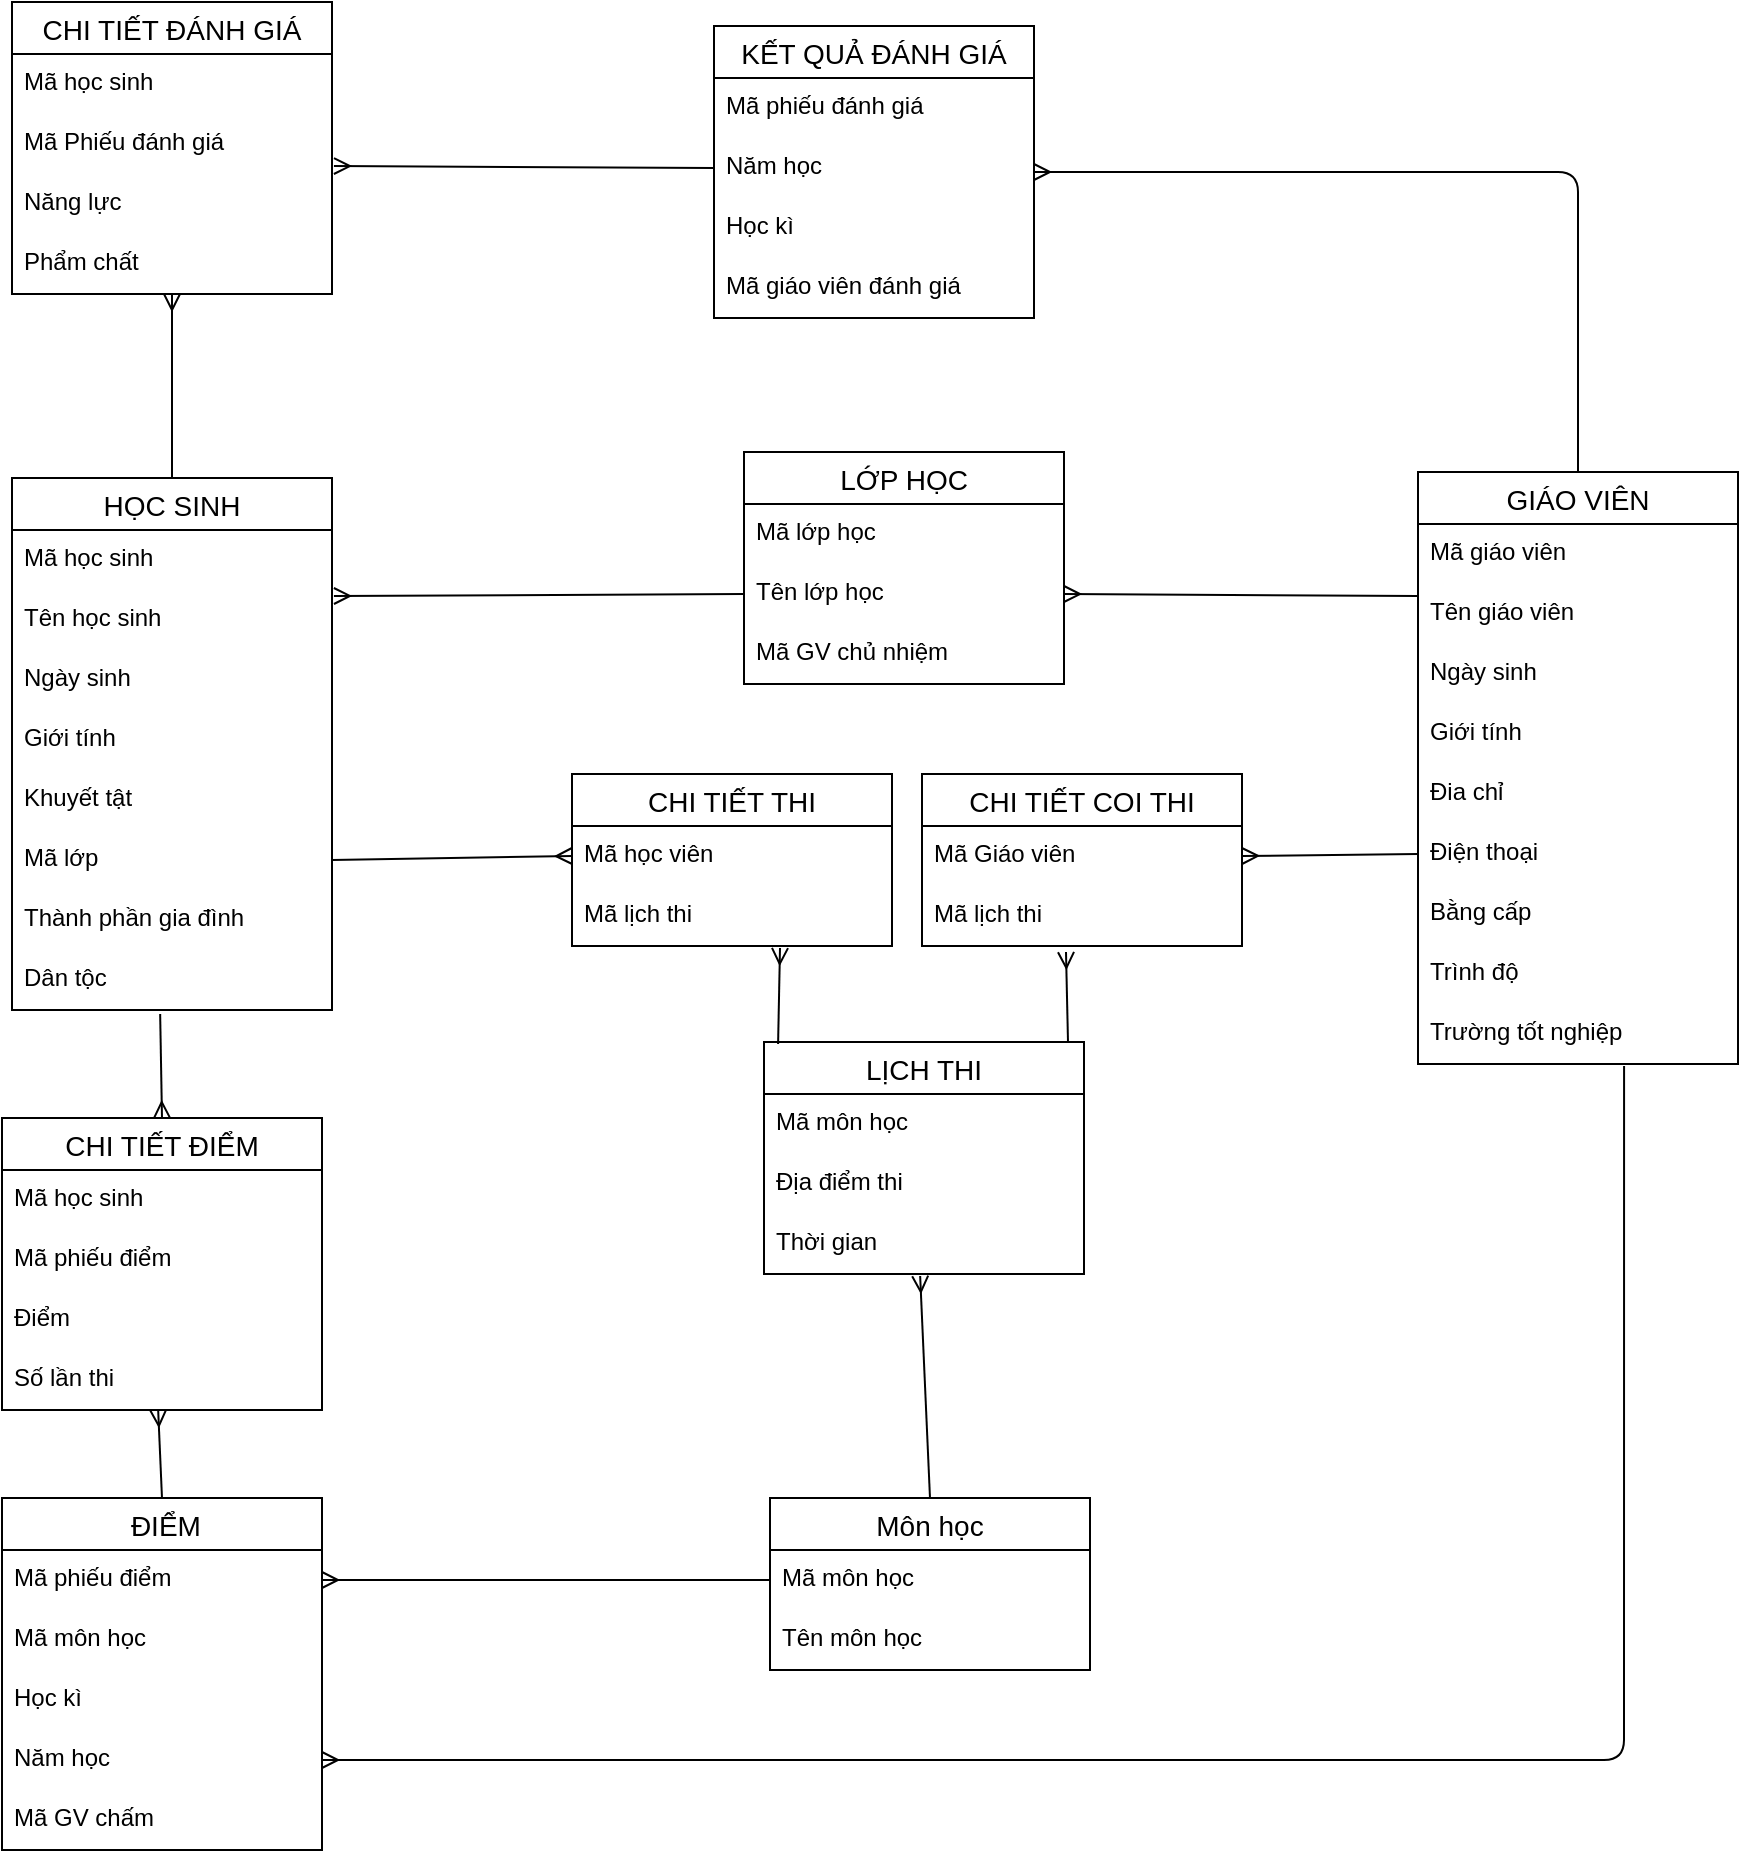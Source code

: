 <mxfile version="14.5.4" type="github">
  <diagram id="B0VGPlCqBH76h4DqBEp2" name="Page-1">
    <mxGraphModel dx="1369" dy="776" grid="0" gridSize="10" guides="1" tooltips="1" connect="1" arrows="1" fold="1" page="1" pageScale="1" pageWidth="1100" pageHeight="1700" background="#ffffff" math="0" shadow="0">
      <root>
        <mxCell id="0" />
        <mxCell id="1" parent="0" />
        <mxCell id="B4TFPBKWCkSjGvdhpC7C-1" value="HỌC SINH" style="swimlane;fontStyle=0;childLayout=stackLayout;horizontal=1;startSize=26;horizontalStack=0;resizeParent=1;resizeParentMax=0;resizeLast=0;collapsible=1;marginBottom=0;align=center;fontSize=14;" vertex="1" parent="1">
          <mxGeometry x="131" y="393" width="160" height="266" as="geometry" />
        </mxCell>
        <mxCell id="B4TFPBKWCkSjGvdhpC7C-2" value="Mã học sinh" style="text;strokeColor=none;fillColor=none;spacingLeft=4;spacingRight=4;overflow=hidden;rotatable=0;points=[[0,0.5],[1,0.5]];portConstraint=eastwest;fontSize=12;fontStyle=0" vertex="1" parent="B4TFPBKWCkSjGvdhpC7C-1">
          <mxGeometry y="26" width="160" height="30" as="geometry" />
        </mxCell>
        <mxCell id="B4TFPBKWCkSjGvdhpC7C-3" value="Tên học sinh" style="text;strokeColor=none;fillColor=none;spacingLeft=4;spacingRight=4;overflow=hidden;rotatable=0;points=[[0,0.5],[1,0.5]];portConstraint=eastwest;fontSize=12;" vertex="1" parent="B4TFPBKWCkSjGvdhpC7C-1">
          <mxGeometry y="56" width="160" height="30" as="geometry" />
        </mxCell>
        <mxCell id="B4TFPBKWCkSjGvdhpC7C-4" value="Ngày sinh" style="text;strokeColor=none;fillColor=none;spacingLeft=4;spacingRight=4;overflow=hidden;rotatable=0;points=[[0,0.5],[1,0.5]];portConstraint=eastwest;fontSize=12;" vertex="1" parent="B4TFPBKWCkSjGvdhpC7C-1">
          <mxGeometry y="86" width="160" height="30" as="geometry" />
        </mxCell>
        <mxCell id="B4TFPBKWCkSjGvdhpC7C-5" value="Giới tính" style="text;strokeColor=none;fillColor=none;spacingLeft=4;spacingRight=4;overflow=hidden;rotatable=0;points=[[0,0.5],[1,0.5]];portConstraint=eastwest;fontSize=12;" vertex="1" parent="B4TFPBKWCkSjGvdhpC7C-1">
          <mxGeometry y="116" width="160" height="30" as="geometry" />
        </mxCell>
        <mxCell id="B4TFPBKWCkSjGvdhpC7C-6" value="Khuyết tật" style="text;strokeColor=none;fillColor=none;spacingLeft=4;spacingRight=4;overflow=hidden;rotatable=0;points=[[0,0.5],[1,0.5]];portConstraint=eastwest;fontSize=12;" vertex="1" parent="B4TFPBKWCkSjGvdhpC7C-1">
          <mxGeometry y="146" width="160" height="30" as="geometry" />
        </mxCell>
        <mxCell id="B4TFPBKWCkSjGvdhpC7C-7" value="Mã lớp" style="text;strokeColor=none;fillColor=none;spacingLeft=4;spacingRight=4;overflow=hidden;rotatable=0;points=[[0,0.5],[1,0.5]];portConstraint=eastwest;fontSize=12;" vertex="1" parent="B4TFPBKWCkSjGvdhpC7C-1">
          <mxGeometry y="176" width="160" height="30" as="geometry" />
        </mxCell>
        <mxCell id="B4TFPBKWCkSjGvdhpC7C-8" value="Thành phần gia đình" style="text;strokeColor=none;fillColor=none;spacingLeft=4;spacingRight=4;overflow=hidden;rotatable=0;points=[[0,0.5],[1,0.5]];portConstraint=eastwest;fontSize=12;" vertex="1" parent="B4TFPBKWCkSjGvdhpC7C-1">
          <mxGeometry y="206" width="160" height="30" as="geometry" />
        </mxCell>
        <mxCell id="B4TFPBKWCkSjGvdhpC7C-9" value="Dân tộc" style="text;strokeColor=none;fillColor=none;spacingLeft=4;spacingRight=4;overflow=hidden;rotatable=0;points=[[0,0.5],[1,0.5]];portConstraint=eastwest;fontSize=12;" vertex="1" parent="B4TFPBKWCkSjGvdhpC7C-1">
          <mxGeometry y="236" width="160" height="30" as="geometry" />
        </mxCell>
        <mxCell id="B4TFPBKWCkSjGvdhpC7C-10" value="GIÁO VIÊN" style="swimlane;fontStyle=0;childLayout=stackLayout;horizontal=1;startSize=26;horizontalStack=0;resizeParent=1;resizeParentMax=0;resizeLast=0;collapsible=1;marginBottom=0;align=center;fontSize=14;" vertex="1" parent="1">
          <mxGeometry x="834" y="390" width="160" height="296" as="geometry" />
        </mxCell>
        <mxCell id="B4TFPBKWCkSjGvdhpC7C-11" value="Mã giáo viên" style="text;strokeColor=none;fillColor=none;spacingLeft=4;spacingRight=4;overflow=hidden;rotatable=0;points=[[0,0.5],[1,0.5]];portConstraint=eastwest;fontSize=12;fontStyle=0" vertex="1" parent="B4TFPBKWCkSjGvdhpC7C-10">
          <mxGeometry y="26" width="160" height="30" as="geometry" />
        </mxCell>
        <mxCell id="B4TFPBKWCkSjGvdhpC7C-12" value="Tên giáo viên" style="text;strokeColor=none;fillColor=none;spacingLeft=4;spacingRight=4;overflow=hidden;rotatable=0;points=[[0,0.5],[1,0.5]];portConstraint=eastwest;fontSize=12;" vertex="1" parent="B4TFPBKWCkSjGvdhpC7C-10">
          <mxGeometry y="56" width="160" height="30" as="geometry" />
        </mxCell>
        <mxCell id="B4TFPBKWCkSjGvdhpC7C-13" value="Ngày sinh" style="text;strokeColor=none;fillColor=none;spacingLeft=4;spacingRight=4;overflow=hidden;rotatable=0;points=[[0,0.5],[1,0.5]];portConstraint=eastwest;fontSize=12;" vertex="1" parent="B4TFPBKWCkSjGvdhpC7C-10">
          <mxGeometry y="86" width="160" height="30" as="geometry" />
        </mxCell>
        <mxCell id="B4TFPBKWCkSjGvdhpC7C-14" value="Giới tính" style="text;strokeColor=none;fillColor=none;spacingLeft=4;spacingRight=4;overflow=hidden;rotatable=0;points=[[0,0.5],[1,0.5]];portConstraint=eastwest;fontSize=12;" vertex="1" parent="B4TFPBKWCkSjGvdhpC7C-10">
          <mxGeometry y="116" width="160" height="30" as="geometry" />
        </mxCell>
        <mxCell id="B4TFPBKWCkSjGvdhpC7C-15" value="Đia chỉ" style="text;strokeColor=none;fillColor=none;spacingLeft=4;spacingRight=4;overflow=hidden;rotatable=0;points=[[0,0.5],[1,0.5]];portConstraint=eastwest;fontSize=12;" vertex="1" parent="B4TFPBKWCkSjGvdhpC7C-10">
          <mxGeometry y="146" width="160" height="30" as="geometry" />
        </mxCell>
        <mxCell id="B4TFPBKWCkSjGvdhpC7C-16" value="Điện thoại" style="text;strokeColor=none;fillColor=none;spacingLeft=4;spacingRight=4;overflow=hidden;rotatable=0;points=[[0,0.5],[1,0.5]];portConstraint=eastwest;fontSize=12;" vertex="1" parent="B4TFPBKWCkSjGvdhpC7C-10">
          <mxGeometry y="176" width="160" height="30" as="geometry" />
        </mxCell>
        <mxCell id="B4TFPBKWCkSjGvdhpC7C-17" value="Bằng cấp" style="text;strokeColor=none;fillColor=none;spacingLeft=4;spacingRight=4;overflow=hidden;rotatable=0;points=[[0,0.5],[1,0.5]];portConstraint=eastwest;fontSize=12;" vertex="1" parent="B4TFPBKWCkSjGvdhpC7C-10">
          <mxGeometry y="206" width="160" height="30" as="geometry" />
        </mxCell>
        <mxCell id="B4TFPBKWCkSjGvdhpC7C-18" value="Trình độ" style="text;strokeColor=none;fillColor=none;spacingLeft=4;spacingRight=4;overflow=hidden;rotatable=0;points=[[0,0.5],[1,0.5]];portConstraint=eastwest;fontSize=12;" vertex="1" parent="B4TFPBKWCkSjGvdhpC7C-10">
          <mxGeometry y="236" width="160" height="30" as="geometry" />
        </mxCell>
        <mxCell id="B4TFPBKWCkSjGvdhpC7C-19" value="Trường tốt nghiệp" style="text;strokeColor=none;fillColor=none;spacingLeft=4;spacingRight=4;overflow=hidden;rotatable=0;points=[[0,0.5],[1,0.5]];portConstraint=eastwest;fontSize=12;" vertex="1" parent="B4TFPBKWCkSjGvdhpC7C-10">
          <mxGeometry y="266" width="160" height="30" as="geometry" />
        </mxCell>
        <mxCell id="B4TFPBKWCkSjGvdhpC7C-20" value="LỚP HỌC" style="swimlane;fontStyle=0;childLayout=stackLayout;horizontal=1;startSize=26;horizontalStack=0;resizeParent=1;resizeParentMax=0;resizeLast=0;collapsible=1;marginBottom=0;align=center;fontSize=14;" vertex="1" parent="1">
          <mxGeometry x="497" y="380" width="160" height="116" as="geometry" />
        </mxCell>
        <mxCell id="B4TFPBKWCkSjGvdhpC7C-21" value="Mã lớp học" style="text;strokeColor=none;fillColor=none;spacingLeft=4;spacingRight=4;overflow=hidden;rotatable=0;points=[[0,0.5],[1,0.5]];portConstraint=eastwest;fontSize=12;fontStyle=0" vertex="1" parent="B4TFPBKWCkSjGvdhpC7C-20">
          <mxGeometry y="26" width="160" height="30" as="geometry" />
        </mxCell>
        <mxCell id="B4TFPBKWCkSjGvdhpC7C-22" value="Tên lớp học" style="text;strokeColor=none;fillColor=none;spacingLeft=4;spacingRight=4;overflow=hidden;rotatable=0;points=[[0,0.5],[1,0.5]];portConstraint=eastwest;fontSize=12;" vertex="1" parent="B4TFPBKWCkSjGvdhpC7C-20">
          <mxGeometry y="56" width="160" height="30" as="geometry" />
        </mxCell>
        <mxCell id="B4TFPBKWCkSjGvdhpC7C-23" value="Mã GV chủ nhiệm" style="text;strokeColor=none;fillColor=none;spacingLeft=4;spacingRight=4;overflow=hidden;rotatable=0;points=[[0,0.5],[1,0.5]];portConstraint=eastwest;fontSize=12;" vertex="1" parent="B4TFPBKWCkSjGvdhpC7C-20">
          <mxGeometry y="86" width="160" height="30" as="geometry" />
        </mxCell>
        <mxCell id="B4TFPBKWCkSjGvdhpC7C-24" value="Môn học" style="swimlane;fontStyle=0;childLayout=stackLayout;horizontal=1;startSize=26;horizontalStack=0;resizeParent=1;resizeParentMax=0;resizeLast=0;collapsible=1;marginBottom=0;align=center;fontSize=14;" vertex="1" parent="1">
          <mxGeometry x="510" y="903" width="160" height="86" as="geometry" />
        </mxCell>
        <mxCell id="B4TFPBKWCkSjGvdhpC7C-25" value="Mã môn học" style="text;strokeColor=none;fillColor=none;spacingLeft=4;spacingRight=4;overflow=hidden;rotatable=0;points=[[0,0.5],[1,0.5]];portConstraint=eastwest;fontSize=12;fontStyle=0" vertex="1" parent="B4TFPBKWCkSjGvdhpC7C-24">
          <mxGeometry y="26" width="160" height="30" as="geometry" />
        </mxCell>
        <mxCell id="B4TFPBKWCkSjGvdhpC7C-26" value="Tên môn học" style="text;strokeColor=none;fillColor=none;spacingLeft=4;spacingRight=4;overflow=hidden;rotatable=0;points=[[0,0.5],[1,0.5]];portConstraint=eastwest;fontSize=12;" vertex="1" parent="B4TFPBKWCkSjGvdhpC7C-24">
          <mxGeometry y="56" width="160" height="30" as="geometry" />
        </mxCell>
        <mxCell id="B4TFPBKWCkSjGvdhpC7C-45" value="LỊCH THI" style="swimlane;fontStyle=0;childLayout=stackLayout;horizontal=1;startSize=26;horizontalStack=0;resizeParent=1;resizeParentMax=0;resizeLast=0;collapsible=1;marginBottom=0;align=center;fontSize=14;" vertex="1" parent="1">
          <mxGeometry x="507" y="675" width="160" height="116" as="geometry" />
        </mxCell>
        <mxCell id="B4TFPBKWCkSjGvdhpC7C-46" value="Mã môn học" style="text;strokeColor=none;fillColor=none;spacingLeft=4;spacingRight=4;overflow=hidden;rotatable=0;points=[[0,0.5],[1,0.5]];portConstraint=eastwest;fontSize=12;" vertex="1" parent="B4TFPBKWCkSjGvdhpC7C-45">
          <mxGeometry y="26" width="160" height="30" as="geometry" />
        </mxCell>
        <mxCell id="B4TFPBKWCkSjGvdhpC7C-47" value="Địa điểm thi" style="text;strokeColor=none;fillColor=none;spacingLeft=4;spacingRight=4;overflow=hidden;rotatable=0;points=[[0,0.5],[1,0.5]];portConstraint=eastwest;fontSize=12;" vertex="1" parent="B4TFPBKWCkSjGvdhpC7C-45">
          <mxGeometry y="56" width="160" height="30" as="geometry" />
        </mxCell>
        <mxCell id="B4TFPBKWCkSjGvdhpC7C-48" value="Thời gian" style="text;strokeColor=none;fillColor=none;spacingLeft=4;spacingRight=4;overflow=hidden;rotatable=0;points=[[0,0.5],[1,0.5]];portConstraint=eastwest;fontSize=12;" vertex="1" parent="B4TFPBKWCkSjGvdhpC7C-45">
          <mxGeometry y="86" width="160" height="30" as="geometry" />
        </mxCell>
        <mxCell id="B4TFPBKWCkSjGvdhpC7C-49" value="CHI TIẾT COI THI" style="swimlane;fontStyle=0;childLayout=stackLayout;horizontal=1;startSize=26;horizontalStack=0;resizeParent=1;resizeParentMax=0;resizeLast=0;collapsible=1;marginBottom=0;align=center;fontSize=14;" vertex="1" parent="1">
          <mxGeometry x="586" y="541" width="160" height="86" as="geometry" />
        </mxCell>
        <mxCell id="B4TFPBKWCkSjGvdhpC7C-50" value="Mã Giáo viên" style="text;strokeColor=none;fillColor=none;spacingLeft=4;spacingRight=4;overflow=hidden;rotatable=0;points=[[0,0.5],[1,0.5]];portConstraint=eastwest;fontSize=12;" vertex="1" parent="B4TFPBKWCkSjGvdhpC7C-49">
          <mxGeometry y="26" width="160" height="30" as="geometry" />
        </mxCell>
        <mxCell id="B4TFPBKWCkSjGvdhpC7C-51" value="Mã lịch thi" style="text;strokeColor=none;fillColor=none;spacingLeft=4;spacingRight=4;overflow=hidden;rotatable=0;points=[[0,0.5],[1,0.5]];portConstraint=eastwest;fontSize=12;" vertex="1" parent="B4TFPBKWCkSjGvdhpC7C-49">
          <mxGeometry y="56" width="160" height="30" as="geometry" />
        </mxCell>
        <mxCell id="B4TFPBKWCkSjGvdhpC7C-52" value="CHI TIẾT THI" style="swimlane;fontStyle=0;childLayout=stackLayout;horizontal=1;startSize=26;horizontalStack=0;resizeParent=1;resizeParentMax=0;resizeLast=0;collapsible=1;marginBottom=0;align=center;fontSize=14;" vertex="1" parent="1">
          <mxGeometry x="411" y="541" width="160" height="86" as="geometry" />
        </mxCell>
        <mxCell id="B4TFPBKWCkSjGvdhpC7C-53" value="Mã học viên" style="text;strokeColor=none;fillColor=none;spacingLeft=4;spacingRight=4;overflow=hidden;rotatable=0;points=[[0,0.5],[1,0.5]];portConstraint=eastwest;fontSize=12;" vertex="1" parent="B4TFPBKWCkSjGvdhpC7C-52">
          <mxGeometry y="26" width="160" height="30" as="geometry" />
        </mxCell>
        <mxCell id="B4TFPBKWCkSjGvdhpC7C-54" value="Mã lịch thi" style="text;strokeColor=none;fillColor=none;spacingLeft=4;spacingRight=4;overflow=hidden;rotatable=0;points=[[0,0.5],[1,0.5]];portConstraint=eastwest;fontSize=12;" vertex="1" parent="B4TFPBKWCkSjGvdhpC7C-52">
          <mxGeometry y="56" width="160" height="30" as="geometry" />
        </mxCell>
        <mxCell id="B4TFPBKWCkSjGvdhpC7C-67" value=" ĐIỂM" style="swimlane;fontStyle=0;childLayout=stackLayout;horizontal=1;startSize=26;horizontalStack=0;resizeParent=1;resizeParentMax=0;resizeLast=0;collapsible=1;marginBottom=0;align=center;fontSize=14;" vertex="1" parent="1">
          <mxGeometry x="126" y="903" width="160" height="176" as="geometry" />
        </mxCell>
        <mxCell id="B4TFPBKWCkSjGvdhpC7C-105" value="Mã phiếu điểm" style="text;strokeColor=none;fillColor=none;spacingLeft=4;spacingRight=4;overflow=hidden;rotatable=0;points=[[0,0.5],[1,0.5]];portConstraint=eastwest;fontSize=12;" vertex="1" parent="B4TFPBKWCkSjGvdhpC7C-67">
          <mxGeometry y="26" width="160" height="30" as="geometry" />
        </mxCell>
        <mxCell id="B4TFPBKWCkSjGvdhpC7C-68" value="Mã môn học" style="text;strokeColor=none;fillColor=none;spacingLeft=4;spacingRight=4;overflow=hidden;rotatable=0;points=[[0,0.5],[1,0.5]];portConstraint=eastwest;fontSize=12;" vertex="1" parent="B4TFPBKWCkSjGvdhpC7C-67">
          <mxGeometry y="56" width="160" height="30" as="geometry" />
        </mxCell>
        <mxCell id="B4TFPBKWCkSjGvdhpC7C-69" value="Học kì" style="text;strokeColor=none;fillColor=none;spacingLeft=4;spacingRight=4;overflow=hidden;rotatable=0;points=[[0,0.5],[1,0.5]];portConstraint=eastwest;fontSize=12;" vertex="1" parent="B4TFPBKWCkSjGvdhpC7C-67">
          <mxGeometry y="86" width="160" height="30" as="geometry" />
        </mxCell>
        <mxCell id="B4TFPBKWCkSjGvdhpC7C-70" value="Năm học" style="text;strokeColor=none;fillColor=none;spacingLeft=4;spacingRight=4;overflow=hidden;rotatable=0;points=[[0,0.5],[1,0.5]];portConstraint=eastwest;fontSize=12;" vertex="1" parent="B4TFPBKWCkSjGvdhpC7C-67">
          <mxGeometry y="116" width="160" height="30" as="geometry" />
        </mxCell>
        <mxCell id="B4TFPBKWCkSjGvdhpC7C-71" value="Mã GV chấm" style="text;strokeColor=none;fillColor=none;spacingLeft=4;spacingRight=4;overflow=hidden;rotatable=0;points=[[0,0.5],[1,0.5]];portConstraint=eastwest;fontSize=12;" vertex="1" parent="B4TFPBKWCkSjGvdhpC7C-67">
          <mxGeometry y="146" width="160" height="30" as="geometry" />
        </mxCell>
        <mxCell id="B4TFPBKWCkSjGvdhpC7C-72" value="CHI TIẾT ĐIỂM" style="swimlane;fontStyle=0;childLayout=stackLayout;horizontal=1;startSize=26;horizontalStack=0;resizeParent=1;resizeParentMax=0;resizeLast=0;collapsible=1;marginBottom=0;align=center;fontSize=14;" vertex="1" parent="1">
          <mxGeometry x="126" y="713" width="160" height="146" as="geometry" />
        </mxCell>
        <mxCell id="B4TFPBKWCkSjGvdhpC7C-73" value="Mã học sinh" style="text;strokeColor=none;fillColor=none;spacingLeft=4;spacingRight=4;overflow=hidden;rotatable=0;points=[[0,0.5],[1,0.5]];portConstraint=eastwest;fontSize=12;" vertex="1" parent="B4TFPBKWCkSjGvdhpC7C-72">
          <mxGeometry y="26" width="160" height="30" as="geometry" />
        </mxCell>
        <mxCell id="B4TFPBKWCkSjGvdhpC7C-104" value="Mã phiếu điểm" style="text;strokeColor=none;fillColor=none;spacingLeft=4;spacingRight=4;overflow=hidden;rotatable=0;points=[[0,0.5],[1,0.5]];portConstraint=eastwest;fontSize=12;" vertex="1" parent="B4TFPBKWCkSjGvdhpC7C-72">
          <mxGeometry y="56" width="160" height="30" as="geometry" />
        </mxCell>
        <mxCell id="B4TFPBKWCkSjGvdhpC7C-74" value="Điểm" style="text;strokeColor=none;fillColor=none;spacingLeft=4;spacingRight=4;overflow=hidden;rotatable=0;points=[[0,0.5],[1,0.5]];portConstraint=eastwest;fontSize=12;" vertex="1" parent="B4TFPBKWCkSjGvdhpC7C-72">
          <mxGeometry y="86" width="160" height="30" as="geometry" />
        </mxCell>
        <mxCell id="B4TFPBKWCkSjGvdhpC7C-75" value="Số lần thi" style="text;strokeColor=none;fillColor=none;spacingLeft=4;spacingRight=4;overflow=hidden;rotatable=0;points=[[0,0.5],[1,0.5]];portConstraint=eastwest;fontSize=12;" vertex="1" parent="B4TFPBKWCkSjGvdhpC7C-72">
          <mxGeometry y="116" width="160" height="30" as="geometry" />
        </mxCell>
        <mxCell id="B4TFPBKWCkSjGvdhpC7C-82" value="KẾT QUẢ ĐÁNH GIÁ" style="swimlane;fontStyle=0;childLayout=stackLayout;horizontal=1;startSize=26;horizontalStack=0;resizeParent=1;resizeParentMax=0;resizeLast=0;collapsible=1;marginBottom=0;align=center;fontSize=14;" vertex="1" parent="1">
          <mxGeometry x="482" y="167" width="160" height="146" as="geometry" />
        </mxCell>
        <mxCell id="B4TFPBKWCkSjGvdhpC7C-83" value="Mã phiếu đánh giá" style="text;strokeColor=none;fillColor=none;spacingLeft=4;spacingRight=4;overflow=hidden;rotatable=0;points=[[0,0.5],[1,0.5]];portConstraint=eastwest;fontSize=12;" vertex="1" parent="B4TFPBKWCkSjGvdhpC7C-82">
          <mxGeometry y="26" width="160" height="30" as="geometry" />
        </mxCell>
        <mxCell id="B4TFPBKWCkSjGvdhpC7C-84" value="Năm học" style="text;strokeColor=none;fillColor=none;spacingLeft=4;spacingRight=4;overflow=hidden;rotatable=0;points=[[0,0.5],[1,0.5]];portConstraint=eastwest;fontSize=12;" vertex="1" parent="B4TFPBKWCkSjGvdhpC7C-82">
          <mxGeometry y="56" width="160" height="30" as="geometry" />
        </mxCell>
        <mxCell id="B4TFPBKWCkSjGvdhpC7C-85" value="Học kì" style="text;strokeColor=none;fillColor=none;spacingLeft=4;spacingRight=4;overflow=hidden;rotatable=0;points=[[0,0.5],[1,0.5]];portConstraint=eastwest;fontSize=12;" vertex="1" parent="B4TFPBKWCkSjGvdhpC7C-82">
          <mxGeometry y="86" width="160" height="30" as="geometry" />
        </mxCell>
        <mxCell id="B4TFPBKWCkSjGvdhpC7C-86" value="Mã giáo viên đánh giá" style="text;strokeColor=none;fillColor=none;spacingLeft=4;spacingRight=4;overflow=hidden;rotatable=0;points=[[0,0.5],[1,0.5]];portConstraint=eastwest;fontSize=12;" vertex="1" parent="B4TFPBKWCkSjGvdhpC7C-82">
          <mxGeometry y="116" width="160" height="30" as="geometry" />
        </mxCell>
        <mxCell id="B4TFPBKWCkSjGvdhpC7C-87" value="CHI TIẾT ĐÁNH GIÁ" style="swimlane;fontStyle=0;childLayout=stackLayout;horizontal=1;startSize=26;horizontalStack=0;resizeParent=1;resizeParentMax=0;resizeLast=0;collapsible=1;marginBottom=0;align=center;fontSize=14;" vertex="1" parent="1">
          <mxGeometry x="131" y="155" width="160" height="146" as="geometry" />
        </mxCell>
        <mxCell id="B4TFPBKWCkSjGvdhpC7C-88" value="Mã học sinh" style="text;strokeColor=none;fillColor=none;spacingLeft=4;spacingRight=4;overflow=hidden;rotatable=0;points=[[0,0.5],[1,0.5]];portConstraint=eastwest;fontSize=12;" vertex="1" parent="B4TFPBKWCkSjGvdhpC7C-87">
          <mxGeometry y="26" width="160" height="30" as="geometry" />
        </mxCell>
        <mxCell id="B4TFPBKWCkSjGvdhpC7C-100" value="Mã Phiếu đánh giá" style="text;strokeColor=none;fillColor=none;spacingLeft=4;spacingRight=4;overflow=hidden;rotatable=0;points=[[0,0.5],[1,0.5]];portConstraint=eastwest;fontSize=12;" vertex="1" parent="B4TFPBKWCkSjGvdhpC7C-87">
          <mxGeometry y="56" width="160" height="30" as="geometry" />
        </mxCell>
        <mxCell id="B4TFPBKWCkSjGvdhpC7C-89" value="Năng lực" style="text;strokeColor=none;fillColor=none;spacingLeft=4;spacingRight=4;overflow=hidden;rotatable=0;points=[[0,0.5],[1,0.5]];portConstraint=eastwest;fontSize=12;" vertex="1" parent="B4TFPBKWCkSjGvdhpC7C-87">
          <mxGeometry y="86" width="160" height="30" as="geometry" />
        </mxCell>
        <mxCell id="B4TFPBKWCkSjGvdhpC7C-90" value="Phẩm chất" style="text;strokeColor=none;fillColor=none;spacingLeft=4;spacingRight=4;overflow=hidden;rotatable=0;points=[[0,0.5],[1,0.5]];portConstraint=eastwest;fontSize=12;" vertex="1" parent="B4TFPBKWCkSjGvdhpC7C-87">
          <mxGeometry y="116" width="160" height="30" as="geometry" />
        </mxCell>
        <mxCell id="B4TFPBKWCkSjGvdhpC7C-97" value="" style="fontSize=12;html=1;endArrow=ERmany;exitX=0.5;exitY=0;exitDx=0;exitDy=0;entryX=1;entryY=0.5;entryDx=0;entryDy=0;" edge="1" parent="1" source="B4TFPBKWCkSjGvdhpC7C-10" target="B4TFPBKWCkSjGvdhpC7C-82">
          <mxGeometry width="100" height="100" relative="1" as="geometry">
            <mxPoint x="982" y="367" as="sourcePoint" />
            <mxPoint x="744.04" y="249" as="targetPoint" />
            <Array as="points">
              <mxPoint x="914" y="240" />
            </Array>
          </mxGeometry>
        </mxCell>
        <mxCell id="B4TFPBKWCkSjGvdhpC7C-98" value="" style="fontSize=12;html=1;endArrow=ERmany;exitX=0;exitY=0.5;exitDx=0;exitDy=0;entryX=1.006;entryY=-0.133;entryDx=0;entryDy=0;entryPerimeter=0;" edge="1" parent="1" source="B4TFPBKWCkSjGvdhpC7C-84" target="B4TFPBKWCkSjGvdhpC7C-89">
          <mxGeometry width="100" height="100" relative="1" as="geometry">
            <mxPoint x="518" y="787" as="sourcePoint" />
            <mxPoint x="280.04" y="669" as="targetPoint" />
            <Array as="points" />
          </mxGeometry>
        </mxCell>
        <mxCell id="B4TFPBKWCkSjGvdhpC7C-99" value="" style="fontSize=12;html=1;endArrow=ERmany;exitX=0.5;exitY=0;exitDx=0;exitDy=0;entryX=0.5;entryY=1;entryDx=0;entryDy=0;" edge="1" parent="1" source="B4TFPBKWCkSjGvdhpC7C-1" target="B4TFPBKWCkSjGvdhpC7C-87">
          <mxGeometry width="100" height="100" relative="1" as="geometry">
            <mxPoint x="492" y="248" as="sourcePoint" />
            <mxPoint x="294.96" y="249.01" as="targetPoint" />
            <Array as="points" />
          </mxGeometry>
        </mxCell>
        <mxCell id="B4TFPBKWCkSjGvdhpC7C-102" value="" style="fontSize=12;html=1;endArrow=ERmany;exitX=0.463;exitY=1.067;exitDx=0;exitDy=0;entryX=0.5;entryY=0;entryDx=0;entryDy=0;exitPerimeter=0;" edge="1" parent="1" source="B4TFPBKWCkSjGvdhpC7C-9" target="B4TFPBKWCkSjGvdhpC7C-72">
          <mxGeometry width="100" height="100" relative="1" as="geometry">
            <mxPoint x="492" y="248" as="sourcePoint" />
            <mxPoint x="301.96" y="247.01" as="targetPoint" />
            <Array as="points" />
          </mxGeometry>
        </mxCell>
        <mxCell id="B4TFPBKWCkSjGvdhpC7C-103" value="" style="fontSize=12;html=1;endArrow=ERmany;exitX=0.5;exitY=0;exitDx=0;exitDy=0;entryX=0.488;entryY=1;entryDx=0;entryDy=0;entryPerimeter=0;" edge="1" parent="1" source="B4TFPBKWCkSjGvdhpC7C-67" target="B4TFPBKWCkSjGvdhpC7C-75">
          <mxGeometry width="100" height="100" relative="1" as="geometry">
            <mxPoint x="213.96" y="672" as="sourcePoint" />
            <mxPoint x="194" y="719" as="targetPoint" />
            <Array as="points" />
          </mxGeometry>
        </mxCell>
        <mxCell id="B4TFPBKWCkSjGvdhpC7C-106" value="" style="fontSize=12;html=1;endArrow=ERmany;exitX=0.644;exitY=1.033;exitDx=0;exitDy=0;entryX=1;entryY=0.5;entryDx=0;entryDy=0;exitPerimeter=0;" edge="1" parent="1" source="B4TFPBKWCkSjGvdhpC7C-19" target="B4TFPBKWCkSjGvdhpC7C-70">
          <mxGeometry width="100" height="100" relative="1" as="geometry">
            <mxPoint x="216" y="913" as="sourcePoint" />
            <mxPoint x="214.08" y="869" as="targetPoint" />
            <Array as="points">
              <mxPoint x="937" y="1034" />
            </Array>
          </mxGeometry>
        </mxCell>
        <mxCell id="B4TFPBKWCkSjGvdhpC7C-107" value="" style="fontSize=12;html=1;endArrow=ERmany;exitX=0;exitY=0.5;exitDx=0;exitDy=0;entryX=1;entryY=0.5;entryDx=0;entryDy=0;" edge="1" parent="1" source="B4TFPBKWCkSjGvdhpC7C-25" target="B4TFPBKWCkSjGvdhpC7C-105">
          <mxGeometry width="100" height="100" relative="1" as="geometry">
            <mxPoint x="216" y="913" as="sourcePoint" />
            <mxPoint x="214.08" y="869" as="targetPoint" />
            <Array as="points" />
          </mxGeometry>
        </mxCell>
        <mxCell id="B4TFPBKWCkSjGvdhpC7C-108" value="" style="fontSize=12;html=1;endArrow=ERmany;exitX=0.5;exitY=0;exitDx=0;exitDy=0;entryX=0.488;entryY=1.033;entryDx=0;entryDy=0;entryPerimeter=0;" edge="1" parent="1" source="B4TFPBKWCkSjGvdhpC7C-24" target="B4TFPBKWCkSjGvdhpC7C-48">
          <mxGeometry width="100" height="100" relative="1" as="geometry">
            <mxPoint x="515" y="1074" as="sourcePoint" />
            <mxPoint x="296" y="1074" as="targetPoint" />
            <Array as="points" />
          </mxGeometry>
        </mxCell>
        <mxCell id="B4TFPBKWCkSjGvdhpC7C-109" value="" style="fontSize=12;html=1;endArrow=ERmany;exitX=0;exitY=0.2;exitDx=0;exitDy=0;entryX=1;entryY=0.5;entryDx=0;entryDy=0;exitPerimeter=0;" edge="1" parent="1" source="B4TFPBKWCkSjGvdhpC7C-12" target="B4TFPBKWCkSjGvdhpC7C-22">
          <mxGeometry width="100" height="100" relative="1" as="geometry">
            <mxPoint x="215.08" y="671.01" as="sourcePoint" />
            <mxPoint x="216" y="723" as="targetPoint" />
            <Array as="points" />
          </mxGeometry>
        </mxCell>
        <mxCell id="B4TFPBKWCkSjGvdhpC7C-110" value="" style="fontSize=12;html=1;endArrow=ERmany;exitX=0;exitY=0.5;exitDx=0;exitDy=0;entryX=1.006;entryY=0.1;entryDx=0;entryDy=0;entryPerimeter=0;" edge="1" parent="1" source="B4TFPBKWCkSjGvdhpC7C-22" target="B4TFPBKWCkSjGvdhpC7C-3">
          <mxGeometry width="100" height="100" relative="1" as="geometry">
            <mxPoint x="844" y="462" as="sourcePoint" />
            <mxPoint x="664" y="460" as="targetPoint" />
            <Array as="points" />
          </mxGeometry>
        </mxCell>
        <mxCell id="B4TFPBKWCkSjGvdhpC7C-111" value="" style="fontSize=12;html=1;endArrow=ERmany;exitX=1;exitY=0.5;exitDx=0;exitDy=0;entryX=0;entryY=0.5;entryDx=0;entryDy=0;" edge="1" parent="1" source="B4TFPBKWCkSjGvdhpC7C-7" target="B4TFPBKWCkSjGvdhpC7C-53">
          <mxGeometry width="100" height="100" relative="1" as="geometry">
            <mxPoint x="507" y="461" as="sourcePoint" />
            <mxPoint x="301.96" y="462" as="targetPoint" />
            <Array as="points" />
          </mxGeometry>
        </mxCell>
        <mxCell id="B4TFPBKWCkSjGvdhpC7C-112" value="" style="fontSize=12;html=1;endArrow=ERmany;exitX=0.044;exitY=0.009;exitDx=0;exitDy=0;entryX=0.65;entryY=1.033;entryDx=0;entryDy=0;entryPerimeter=0;exitPerimeter=0;" edge="1" parent="1" source="B4TFPBKWCkSjGvdhpC7C-45" target="B4TFPBKWCkSjGvdhpC7C-54">
          <mxGeometry width="100" height="100" relative="1" as="geometry">
            <mxPoint x="517" y="471" as="sourcePoint" />
            <mxPoint x="311.96" y="472" as="targetPoint" />
            <Array as="points" />
          </mxGeometry>
        </mxCell>
        <mxCell id="B4TFPBKWCkSjGvdhpC7C-113" value="" style="fontSize=12;html=1;endArrow=ERmany;exitX=0.95;exitY=0;exitDx=0;exitDy=0;entryX=0.45;entryY=1.1;entryDx=0;entryDy=0;entryPerimeter=0;exitPerimeter=0;" edge="1" parent="1" source="B4TFPBKWCkSjGvdhpC7C-45" target="B4TFPBKWCkSjGvdhpC7C-51">
          <mxGeometry width="100" height="100" relative="1" as="geometry">
            <mxPoint x="527" y="481" as="sourcePoint" />
            <mxPoint x="321.96" y="482" as="targetPoint" />
            <Array as="points" />
          </mxGeometry>
        </mxCell>
        <mxCell id="B4TFPBKWCkSjGvdhpC7C-114" value="" style="fontSize=12;html=1;endArrow=ERmany;exitX=0;exitY=0.5;exitDx=0;exitDy=0;entryX=1;entryY=0.5;entryDx=0;entryDy=0;" edge="1" parent="1" source="B4TFPBKWCkSjGvdhpC7C-16" target="B4TFPBKWCkSjGvdhpC7C-50">
          <mxGeometry width="100" height="100" relative="1" as="geometry">
            <mxPoint x="537" y="491" as="sourcePoint" />
            <mxPoint x="331.96" y="492" as="targetPoint" />
            <Array as="points" />
          </mxGeometry>
        </mxCell>
      </root>
    </mxGraphModel>
  </diagram>
</mxfile>
